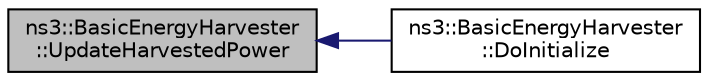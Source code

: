 digraph "ns3::BasicEnergyHarvester::UpdateHarvestedPower"
{
  edge [fontname="Helvetica",fontsize="10",labelfontname="Helvetica",labelfontsize="10"];
  node [fontname="Helvetica",fontsize="10",shape=record];
  rankdir="LR";
  Node1 [label="ns3::BasicEnergyHarvester\l::UpdateHarvestedPower",height=0.2,width=0.4,color="black", fillcolor="grey75", style="filled", fontcolor="black"];
  Node1 -> Node2 [dir="back",color="midnightblue",fontsize="10",style="solid"];
  Node2 [label="ns3::BasicEnergyHarvester\l::DoInitialize",height=0.2,width=0.4,color="black", fillcolor="white", style="filled",URL="$d5/df9/classns3_1_1BasicEnergyHarvester.html#afac6df462e0e60f32b09cdbd0c6daef8",tooltip="Defined in ns3::Object. "];
}
